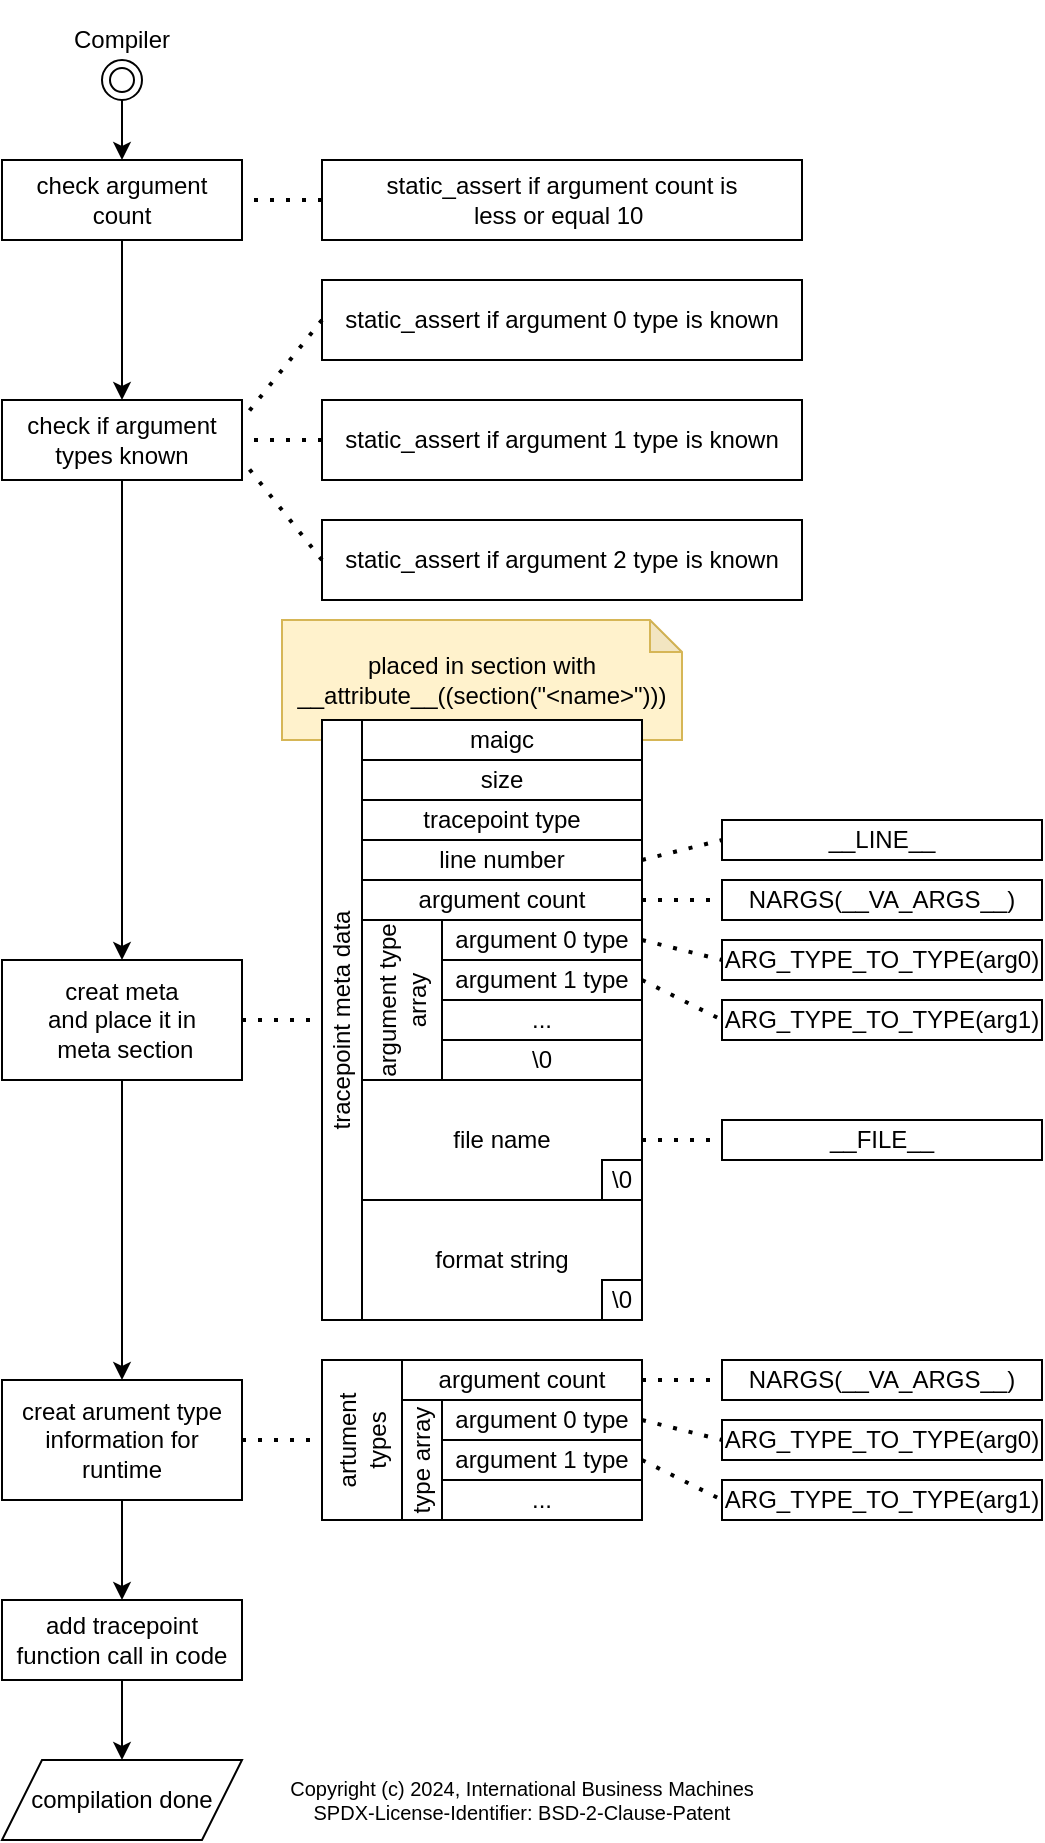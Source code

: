 <mxfile>
    <diagram id="5YpIePDLYaZgV_sM7dN4" name="Page-1">
        <mxGraphModel dx="1187" dy="597" grid="1" gridSize="10" guides="1" tooltips="1" connect="1" arrows="1" fold="1" page="1" pageScale="1" pageWidth="827" pageHeight="1169" background="#ffffff" math="0" shadow="0">
            <root>
                <mxCell id="0"/>
                <mxCell id="1" parent="0"/>
                <mxCell id="47" value="placed in section with __attribute__((section(&quot;&amp;lt;name&amp;gt;&quot;)))" style="shape=note;whiteSpace=wrap;html=1;backgroundOutline=1;darkOpacity=0.05;rotation=0;size=16;fillColor=#fff2cc;strokeColor=#d6b656;" parent="1" vertex="1">
                    <mxGeometry x="260" y="370" width="200" height="60" as="geometry"/>
                </mxCell>
                <mxCell id="3" value="check if argument types known" style="rounded=0;whiteSpace=wrap;html=1;" parent="1" vertex="1">
                    <mxGeometry x="120" y="260" width="120" height="40" as="geometry"/>
                </mxCell>
                <mxCell id="4" value="static_assert if argument 0 type is known" style="rounded=0;whiteSpace=wrap;html=1;" parent="1" vertex="1">
                    <mxGeometry x="280" y="200" width="240" height="40" as="geometry"/>
                </mxCell>
                <mxCell id="5" value="static_assert if argument 1 type is known" style="rounded=0;whiteSpace=wrap;html=1;" parent="1" vertex="1">
                    <mxGeometry x="280" y="260" width="240" height="40" as="geometry"/>
                </mxCell>
                <mxCell id="6" value="static_assert if argument 2 type is known" style="rounded=0;whiteSpace=wrap;html=1;" parent="1" vertex="1">
                    <mxGeometry x="280" y="320" width="240" height="40" as="geometry"/>
                </mxCell>
                <mxCell id="7" value="" style="endArrow=none;dashed=1;html=1;dashPattern=1 3;strokeWidth=2;exitX=0;exitY=0.5;exitDx=0;exitDy=0;entryX=1;entryY=0.25;entryDx=0;entryDy=0;" parent="1" source="4" target="3" edge="1">
                    <mxGeometry width="50" height="50" relative="1" as="geometry">
                        <mxPoint x="110" y="420" as="sourcePoint"/>
                        <mxPoint x="160" y="370" as="targetPoint"/>
                    </mxGeometry>
                </mxCell>
                <mxCell id="8" value="" style="endArrow=none;dashed=1;html=1;dashPattern=1 3;strokeWidth=2;exitX=0;exitY=0.5;exitDx=0;exitDy=0;entryX=1;entryY=0.5;entryDx=0;entryDy=0;" parent="1" source="5" target="3" edge="1">
                    <mxGeometry width="50" height="50" relative="1" as="geometry">
                        <mxPoint x="290" y="230" as="sourcePoint"/>
                        <mxPoint x="250" y="260" as="targetPoint"/>
                    </mxGeometry>
                </mxCell>
                <mxCell id="9" value="" style="endArrow=none;dashed=1;html=1;dashPattern=1 3;strokeWidth=2;exitX=0;exitY=0.5;exitDx=0;exitDy=0;entryX=1;entryY=0.75;entryDx=0;entryDy=0;" parent="1" source="6" target="3" edge="1">
                    <mxGeometry width="50" height="50" relative="1" as="geometry">
                        <mxPoint x="300" y="240" as="sourcePoint"/>
                        <mxPoint x="260" y="270" as="targetPoint"/>
                    </mxGeometry>
                </mxCell>
                <mxCell id="10" value="check argument count" style="rounded=0;whiteSpace=wrap;html=1;" parent="1" vertex="1">
                    <mxGeometry x="120" y="140" width="120" height="40" as="geometry"/>
                </mxCell>
                <mxCell id="11" value="static_assert if argument count is &lt;br&gt;less or equal 10&amp;nbsp;" style="rounded=0;whiteSpace=wrap;html=1;" parent="1" vertex="1">
                    <mxGeometry x="280" y="140" width="240" height="40" as="geometry"/>
                </mxCell>
                <mxCell id="13" value="" style="endArrow=none;dashed=1;html=1;dashPattern=1 3;strokeWidth=2;exitX=0;exitY=0.5;exitDx=0;exitDy=0;entryX=1;entryY=0.5;entryDx=0;entryDy=0;" parent="1" source="11" target="10" edge="1">
                    <mxGeometry width="50" height="50" relative="1" as="geometry">
                        <mxPoint x="250" y="200" as="sourcePoint"/>
                        <mxPoint x="210" y="200" as="targetPoint"/>
                    </mxGeometry>
                </mxCell>
                <mxCell id="14" value="creat meta&lt;br&gt;and place it in&lt;br&gt;&amp;nbsp;meta section" style="rounded=0;whiteSpace=wrap;html=1;" parent="1" vertex="1">
                    <mxGeometry x="120" y="540" width="120" height="60" as="geometry"/>
                </mxCell>
                <mxCell id="15" value="size" style="rounded=0;whiteSpace=wrap;html=1;" parent="1" vertex="1">
                    <mxGeometry x="300" y="440" width="140" height="20" as="geometry"/>
                </mxCell>
                <mxCell id="16" value="tracepoint meta data" style="rounded=0;whiteSpace=wrap;html=1;rotation=-90;" parent="1" vertex="1">
                    <mxGeometry x="140" y="560" width="300" height="20" as="geometry"/>
                </mxCell>
                <mxCell id="17" value="maigc" style="rounded=0;whiteSpace=wrap;html=1;" parent="1" vertex="1">
                    <mxGeometry x="300" y="420" width="140" height="20" as="geometry"/>
                </mxCell>
                <mxCell id="18" value="tracepoint type" style="rounded=0;whiteSpace=wrap;html=1;" parent="1" vertex="1">
                    <mxGeometry x="300" y="460" width="140" height="20" as="geometry"/>
                </mxCell>
                <mxCell id="19" value="line number" style="rounded=0;whiteSpace=wrap;html=1;" parent="1" vertex="1">
                    <mxGeometry x="300" y="480" width="140" height="20" as="geometry"/>
                </mxCell>
                <mxCell id="20" value="argument count" style="rounded=0;whiteSpace=wrap;html=1;" parent="1" vertex="1">
                    <mxGeometry x="300" y="500" width="140" height="20" as="geometry"/>
                </mxCell>
                <mxCell id="23" value="argument 0 type" style="rounded=0;whiteSpace=wrap;html=1;" parent="1" vertex="1">
                    <mxGeometry x="340" y="520" width="100" height="20" as="geometry"/>
                </mxCell>
                <mxCell id="24" value="argument 1 type" style="rounded=0;whiteSpace=wrap;html=1;" parent="1" vertex="1">
                    <mxGeometry x="340" y="540" width="100" height="20" as="geometry"/>
                </mxCell>
                <mxCell id="25" value="..." style="rounded=0;whiteSpace=wrap;html=1;" parent="1" vertex="1">
                    <mxGeometry x="340" y="560" width="100" height="20" as="geometry"/>
                </mxCell>
                <mxCell id="26" value="\0" style="rounded=0;whiteSpace=wrap;html=1;" parent="1" vertex="1">
                    <mxGeometry x="340" y="580" width="100" height="20" as="geometry"/>
                </mxCell>
                <mxCell id="27" value="&lt;meta charset=&quot;utf-8&quot;&gt;&lt;span style=&quot;color: rgb(0, 0, 0); font-family: Helvetica; font-size: 12px; font-style: normal; font-variant-ligatures: normal; font-variant-caps: normal; font-weight: 400; letter-spacing: normal; orphans: 2; text-align: center; text-indent: 0px; text-transform: none; widows: 2; word-spacing: 0px; -webkit-text-stroke-width: 0px; background-color: rgb(255, 255, 255); text-decoration-thickness: initial; text-decoration-style: initial; text-decoration-color: initial; float: none; display: inline !important;&quot;&gt;argument type array&lt;/span&gt;" style="rounded=0;whiteSpace=wrap;html=1;rotation=-90;" parent="1" vertex="1">
                    <mxGeometry x="280" y="540" width="80" height="40" as="geometry"/>
                </mxCell>
                <mxCell id="28" value="file name" style="rounded=0;whiteSpace=wrap;html=1;" parent="1" vertex="1">
                    <mxGeometry x="300" y="600" width="140" height="60" as="geometry"/>
                </mxCell>
                <mxCell id="29" value="\0" style="rounded=0;whiteSpace=wrap;html=1;" parent="1" vertex="1">
                    <mxGeometry x="420" y="640" width="20" height="20" as="geometry"/>
                </mxCell>
                <mxCell id="30" value="format string" style="rounded=0;whiteSpace=wrap;html=1;" parent="1" vertex="1">
                    <mxGeometry x="300" y="660" width="140" height="60" as="geometry"/>
                </mxCell>
                <mxCell id="31" value="\0" style="rounded=0;whiteSpace=wrap;html=1;" parent="1" vertex="1">
                    <mxGeometry x="420" y="700" width="20" height="20" as="geometry"/>
                </mxCell>
                <mxCell id="32" value="ARG_TYPE_TO_TYPE(arg0)" style="rounded=0;whiteSpace=wrap;html=1;" parent="1" vertex="1">
                    <mxGeometry x="480" y="530" width="160" height="20" as="geometry"/>
                </mxCell>
                <mxCell id="33" value="ARG_TYPE_TO_TYPE(arg1)" style="rounded=0;whiteSpace=wrap;html=1;" parent="1" vertex="1">
                    <mxGeometry x="480" y="560" width="160" height="20" as="geometry"/>
                </mxCell>
                <mxCell id="34" value="" style="endArrow=none;dashed=1;html=1;dashPattern=1 3;strokeWidth=2;exitX=1;exitY=0.5;exitDx=0;exitDy=0;entryX=0;entryY=0.5;entryDx=0;entryDy=0;" parent="1" source="23" target="32" edge="1">
                    <mxGeometry width="50" height="50" relative="1" as="geometry">
                        <mxPoint x="590" y="680" as="sourcePoint"/>
                        <mxPoint x="640" y="630" as="targetPoint"/>
                    </mxGeometry>
                </mxCell>
                <mxCell id="35" value="" style="endArrow=none;dashed=1;html=1;dashPattern=1 3;strokeWidth=2;exitX=1;exitY=0.5;exitDx=0;exitDy=0;entryX=0;entryY=0.5;entryDx=0;entryDy=0;" parent="1" source="24" target="33" edge="1">
                    <mxGeometry width="50" height="50" relative="1" as="geometry">
                        <mxPoint x="570" y="680" as="sourcePoint"/>
                        <mxPoint x="620" y="630" as="targetPoint"/>
                    </mxGeometry>
                </mxCell>
                <mxCell id="36" value="__LINE__" style="rounded=0;whiteSpace=wrap;html=1;" parent="1" vertex="1">
                    <mxGeometry x="480" y="470" width="160" height="20" as="geometry"/>
                </mxCell>
                <mxCell id="37" value="" style="endArrow=none;dashed=1;html=1;dashPattern=1 3;strokeWidth=2;exitX=1;exitY=0.5;exitDx=0;exitDy=0;entryX=0;entryY=0.5;entryDx=0;entryDy=0;" parent="1" source="19" target="36" edge="1">
                    <mxGeometry width="50" height="50" relative="1" as="geometry">
                        <mxPoint x="460" y="490" as="sourcePoint"/>
                        <mxPoint x="660" y="590" as="targetPoint"/>
                    </mxGeometry>
                </mxCell>
                <mxCell id="38" value="NARGS(__VA_ARGS__)" style="rounded=0;whiteSpace=wrap;html=1;" parent="1" vertex="1">
                    <mxGeometry x="480" y="500" width="160" height="20" as="geometry"/>
                </mxCell>
                <mxCell id="39" value="" style="endArrow=none;dashed=1;html=1;dashPattern=1 3;strokeWidth=2;exitX=1;exitY=0.5;exitDx=0;exitDy=0;entryX=0;entryY=0.5;entryDx=0;entryDy=0;" parent="1" source="20" target="38" edge="1">
                    <mxGeometry width="50" height="50" relative="1" as="geometry">
                        <mxPoint x="450" y="500" as="sourcePoint"/>
                        <mxPoint x="510" y="480" as="targetPoint"/>
                    </mxGeometry>
                </mxCell>
                <mxCell id="42" value="__FILE__" style="rounded=0;whiteSpace=wrap;html=1;" parent="1" vertex="1">
                    <mxGeometry x="480" y="620" width="160" height="20" as="geometry"/>
                </mxCell>
                <mxCell id="43" value="" style="endArrow=none;dashed=1;html=1;dashPattern=1 3;strokeWidth=2;exitX=1;exitY=0.5;exitDx=0;exitDy=0;entryX=0;entryY=0.5;entryDx=0;entryDy=0;" parent="1" source="28" target="42" edge="1">
                    <mxGeometry width="50" height="50" relative="1" as="geometry">
                        <mxPoint x="450" y="625" as="sourcePoint"/>
                        <mxPoint x="670" y="725" as="targetPoint"/>
                    </mxGeometry>
                </mxCell>
                <mxCell id="71" style="edgeStyle=none;html=1;entryX=0.5;entryY=0;entryDx=0;entryDy=0;" parent="1" source="48" target="69" edge="1">
                    <mxGeometry relative="1" as="geometry"/>
                </mxCell>
                <mxCell id="48" value="creat arument type information for runtime" style="rounded=0;whiteSpace=wrap;html=1;" parent="1" vertex="1">
                    <mxGeometry x="120" y="750" width="120" height="60" as="geometry"/>
                </mxCell>
                <mxCell id="49" value="" style="endArrow=classic;html=1;exitX=0.5;exitY=1;exitDx=0;exitDy=0;entryX=0.5;entryY=0;entryDx=0;entryDy=0;" parent="1" source="10" target="3" edge="1">
                    <mxGeometry width="50" height="50" relative="1" as="geometry">
                        <mxPoint x="140" y="380" as="sourcePoint"/>
                        <mxPoint x="190" y="330" as="targetPoint"/>
                    </mxGeometry>
                </mxCell>
                <mxCell id="50" value="" style="endArrow=classic;html=1;exitX=0.5;exitY=1;exitDx=0;exitDy=0;entryX=0.5;entryY=0;entryDx=0;entryDy=0;" parent="1" source="3" target="14" edge="1">
                    <mxGeometry width="50" height="50" relative="1" as="geometry">
                        <mxPoint x="179.57" y="330" as="sourcePoint"/>
                        <mxPoint x="179.57" y="410" as="targetPoint"/>
                    </mxGeometry>
                </mxCell>
                <mxCell id="51" value="" style="endArrow=classic;html=1;exitX=0.5;exitY=1;exitDx=0;exitDy=0;entryX=0.5;entryY=0;entryDx=0;entryDy=0;" parent="1" source="14" target="48" edge="1">
                    <mxGeometry width="50" height="50" relative="1" as="geometry">
                        <mxPoint x="90" y="610" as="sourcePoint"/>
                        <mxPoint x="90" y="800" as="targetPoint"/>
                    </mxGeometry>
                </mxCell>
                <mxCell id="52" value="" style="endArrow=none;dashed=1;html=1;dashPattern=1 3;strokeWidth=2;exitX=1;exitY=0.5;exitDx=0;exitDy=0;entryX=0.5;entryY=0;entryDx=0;entryDy=0;" parent="1" source="14" target="16" edge="1">
                    <mxGeometry width="50" height="50" relative="1" as="geometry">
                        <mxPoint x="40" y="700" as="sourcePoint"/>
                        <mxPoint x="90" y="650" as="targetPoint"/>
                    </mxGeometry>
                </mxCell>
                <mxCell id="54" style="edgeStyle=none;html=1;" parent="1" source="53" target="10" edge="1">
                    <mxGeometry relative="1" as="geometry"/>
                </mxCell>
                <mxCell id="53" value="" style="ellipse;shape=doubleEllipse;html=1;dashed=0;whitespace=wrap;aspect=fixed;" parent="1" vertex="1">
                    <mxGeometry x="170" y="90" width="20" height="20" as="geometry"/>
                </mxCell>
                <mxCell id="55" value="artument types" style="rounded=0;whiteSpace=wrap;html=1;rotation=-90;" parent="1" vertex="1">
                    <mxGeometry x="260" y="760" width="80" height="40" as="geometry"/>
                </mxCell>
                <mxCell id="56" value="argument count" style="rounded=0;whiteSpace=wrap;html=1;" parent="1" vertex="1">
                    <mxGeometry x="320" y="740" width="120" height="20" as="geometry"/>
                </mxCell>
                <mxCell id="57" value="argument 0 type" style="rounded=0;whiteSpace=wrap;html=1;" parent="1" vertex="1">
                    <mxGeometry x="340" y="760" width="100" height="20" as="geometry"/>
                </mxCell>
                <mxCell id="58" value="argument 1 type" style="rounded=0;whiteSpace=wrap;html=1;" parent="1" vertex="1">
                    <mxGeometry x="340" y="780" width="100" height="20" as="geometry"/>
                </mxCell>
                <mxCell id="59" value="..." style="rounded=0;whiteSpace=wrap;html=1;" parent="1" vertex="1">
                    <mxGeometry x="340" y="800" width="100" height="20" as="geometry"/>
                </mxCell>
                <mxCell id="61" value="&lt;span style=&quot;color: rgb(0, 0, 0); font-family: Helvetica; font-size: 12px; font-style: normal; font-variant-ligatures: normal; font-variant-caps: normal; font-weight: 400; letter-spacing: normal; orphans: 2; text-align: center; text-indent: 0px; text-transform: none; widows: 2; word-spacing: 0px; -webkit-text-stroke-width: 0px; background-color: rgb(255, 255, 255); text-decoration-thickness: initial; text-decoration-style: initial; text-decoration-color: initial; float: none; display: inline !important;&quot;&gt;type array&lt;/span&gt;" style="rounded=0;whiteSpace=wrap;html=1;rotation=-90;" parent="1" vertex="1">
                    <mxGeometry x="300" y="780" width="60" height="20" as="geometry"/>
                </mxCell>
                <mxCell id="62" value="ARG_TYPE_TO_TYPE(arg0)" style="rounded=0;whiteSpace=wrap;html=1;" parent="1" vertex="1">
                    <mxGeometry x="480" y="770" width="160" height="20" as="geometry"/>
                </mxCell>
                <mxCell id="63" value="" style="endArrow=none;dashed=1;html=1;dashPattern=1 3;strokeWidth=2;exitX=1;exitY=0.5;exitDx=0;exitDy=0;entryX=0;entryY=0.5;entryDx=0;entryDy=0;" parent="1" source="57" target="62" edge="1">
                    <mxGeometry width="50" height="50" relative="1" as="geometry">
                        <mxPoint x="610" y="920" as="sourcePoint"/>
                        <mxPoint x="660" y="870" as="targetPoint"/>
                    </mxGeometry>
                </mxCell>
                <mxCell id="64" value="" style="endArrow=none;dashed=1;html=1;dashPattern=1 3;strokeWidth=2;exitX=1;exitY=0.5;exitDx=0;exitDy=0;entryX=0;entryY=0.5;entryDx=0;entryDy=0;" parent="1" source="58" target="67" edge="1">
                    <mxGeometry width="50" height="50" relative="1" as="geometry">
                        <mxPoint x="590" y="920" as="sourcePoint"/>
                        <mxPoint x="500" y="810" as="targetPoint"/>
                    </mxGeometry>
                </mxCell>
                <mxCell id="65" value="NARGS(__VA_ARGS__)" style="rounded=0;whiteSpace=wrap;html=1;" parent="1" vertex="1">
                    <mxGeometry x="480" y="740" width="160" height="20" as="geometry"/>
                </mxCell>
                <mxCell id="66" value="" style="endArrow=none;dashed=1;html=1;dashPattern=1 3;strokeWidth=2;exitX=1;exitY=0.5;exitDx=0;exitDy=0;entryX=0;entryY=0.5;entryDx=0;entryDy=0;" parent="1" source="56" target="65" edge="1">
                    <mxGeometry width="50" height="50" relative="1" as="geometry">
                        <mxPoint x="470" y="740" as="sourcePoint"/>
                        <mxPoint x="530" y="720" as="targetPoint"/>
                    </mxGeometry>
                </mxCell>
                <mxCell id="67" value="ARG_TYPE_TO_TYPE(arg1)" style="rounded=0;whiteSpace=wrap;html=1;" parent="1" vertex="1">
                    <mxGeometry x="480" y="800" width="160" height="20" as="geometry"/>
                </mxCell>
                <mxCell id="68" value="" style="endArrow=none;dashed=1;html=1;dashPattern=1 3;strokeWidth=2;exitX=1;exitY=0.5;exitDx=0;exitDy=0;entryX=0.5;entryY=0;entryDx=0;entryDy=0;" parent="1" source="48" target="55" edge="1">
                    <mxGeometry width="50" height="50" relative="1" as="geometry">
                        <mxPoint x="270" y="900" as="sourcePoint"/>
                        <mxPoint x="320" y="850" as="targetPoint"/>
                    </mxGeometry>
                </mxCell>
                <mxCell id="72" style="edgeStyle=none;html=1;entryX=0.5;entryY=0;entryDx=0;entryDy=0;" parent="1" source="69" target="70" edge="1">
                    <mxGeometry relative="1" as="geometry"/>
                </mxCell>
                <mxCell id="69" value="add tracepoint function call in code" style="rounded=0;whiteSpace=wrap;html=1;" parent="1" vertex="1">
                    <mxGeometry x="120" y="860" width="120" height="40" as="geometry"/>
                </mxCell>
                <mxCell id="70" value="compilation done" style="shape=parallelogram;perimeter=parallelogramPerimeter;whiteSpace=wrap;html=1;fixedSize=1;" parent="1" vertex="1">
                    <mxGeometry x="120" y="940" width="120" height="40" as="geometry"/>
                </mxCell>
                <mxCell id="73" value="Compiler" style="text;html=1;strokeColor=none;fillColor=none;align=center;verticalAlign=middle;whiteSpace=wrap;rounded=0;" parent="1" vertex="1">
                    <mxGeometry x="120" y="60" width="120" height="40" as="geometry"/>
                </mxCell>
                <mxCell id="74" value="Copyright (c) 2024, International Business Machines&lt;br style=&quot;font-size: 10px;&quot;&gt;SPDX-License-Identifier: BSD-2-Clause-Patent" style="rounded=1;whiteSpace=wrap;html=1;fontSize=10;fontColor=default;fillColor=none;strokeColor=none;" vertex="1" parent="1">
                    <mxGeometry x="260" y="950" width="240" height="20" as="geometry"/>
                </mxCell>
            </root>
        </mxGraphModel>
    </diagram>
</mxfile>